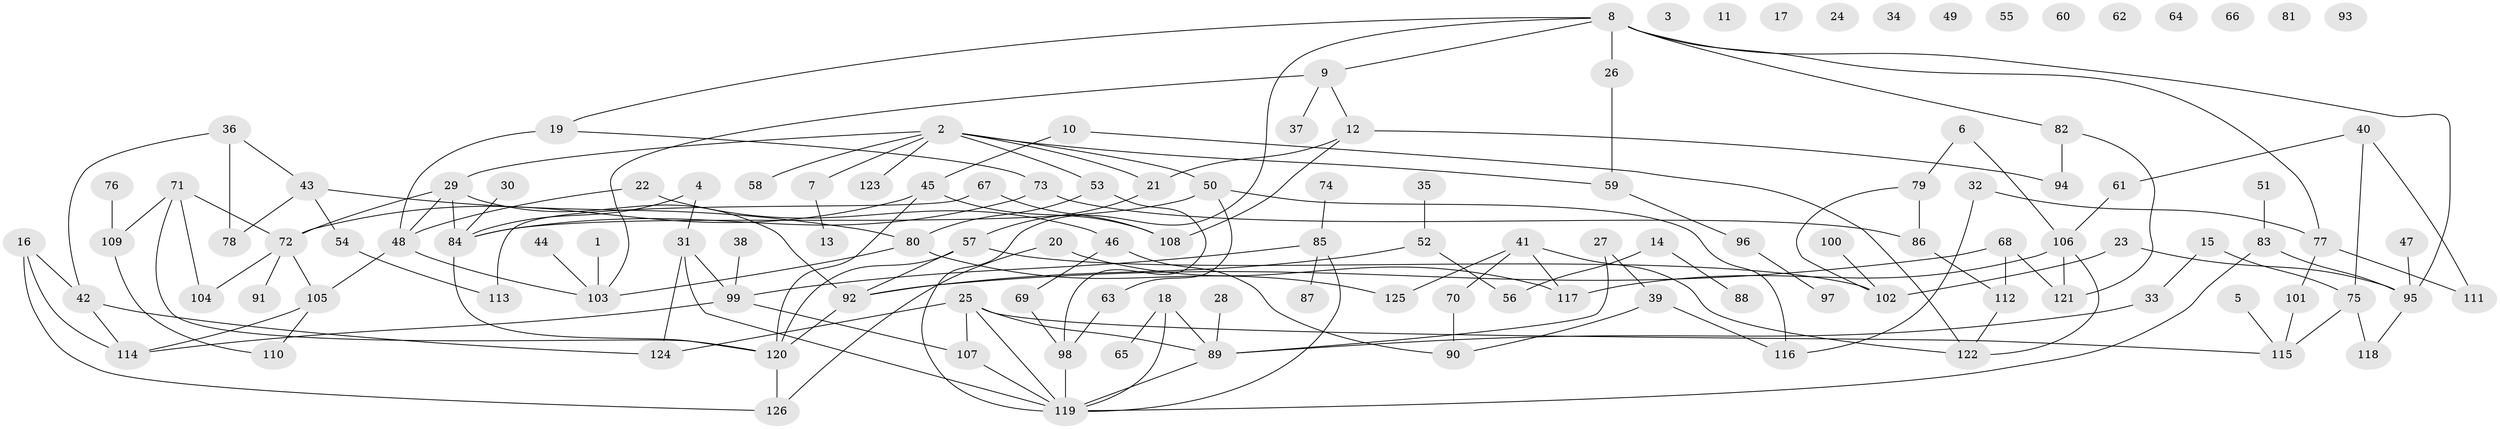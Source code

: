 // Generated by graph-tools (version 1.1) at 2025/25/03/09/25 03:25:22]
// undirected, 126 vertices, 165 edges
graph export_dot {
graph [start="1"]
  node [color=gray90,style=filled];
  1;
  2;
  3;
  4;
  5;
  6;
  7;
  8;
  9;
  10;
  11;
  12;
  13;
  14;
  15;
  16;
  17;
  18;
  19;
  20;
  21;
  22;
  23;
  24;
  25;
  26;
  27;
  28;
  29;
  30;
  31;
  32;
  33;
  34;
  35;
  36;
  37;
  38;
  39;
  40;
  41;
  42;
  43;
  44;
  45;
  46;
  47;
  48;
  49;
  50;
  51;
  52;
  53;
  54;
  55;
  56;
  57;
  58;
  59;
  60;
  61;
  62;
  63;
  64;
  65;
  66;
  67;
  68;
  69;
  70;
  71;
  72;
  73;
  74;
  75;
  76;
  77;
  78;
  79;
  80;
  81;
  82;
  83;
  84;
  85;
  86;
  87;
  88;
  89;
  90;
  91;
  92;
  93;
  94;
  95;
  96;
  97;
  98;
  99;
  100;
  101;
  102;
  103;
  104;
  105;
  106;
  107;
  108;
  109;
  110;
  111;
  112;
  113;
  114;
  115;
  116;
  117;
  118;
  119;
  120;
  121;
  122;
  123;
  124;
  125;
  126;
  1 -- 103;
  2 -- 7;
  2 -- 21;
  2 -- 29;
  2 -- 50;
  2 -- 53;
  2 -- 58;
  2 -- 59;
  2 -- 123;
  4 -- 31;
  4 -- 84;
  5 -- 115;
  6 -- 79;
  6 -- 106;
  7 -- 13;
  8 -- 9;
  8 -- 19;
  8 -- 26;
  8 -- 77;
  8 -- 82;
  8 -- 95;
  8 -- 119;
  9 -- 12;
  9 -- 37;
  9 -- 103;
  10 -- 45;
  10 -- 122;
  12 -- 21;
  12 -- 94;
  12 -- 108;
  14 -- 56;
  14 -- 88;
  15 -- 33;
  15 -- 75;
  16 -- 42;
  16 -- 114;
  16 -- 126;
  18 -- 65;
  18 -- 89;
  18 -- 119;
  19 -- 48;
  19 -- 73;
  20 -- 117;
  20 -- 126;
  21 -- 57;
  22 -- 46;
  22 -- 48;
  23 -- 95;
  23 -- 102;
  25 -- 89;
  25 -- 107;
  25 -- 115;
  25 -- 119;
  25 -- 124;
  26 -- 59;
  27 -- 39;
  27 -- 89;
  28 -- 89;
  29 -- 48;
  29 -- 72;
  29 -- 84;
  29 -- 92;
  30 -- 84;
  31 -- 99;
  31 -- 119;
  31 -- 124;
  32 -- 77;
  32 -- 116;
  33 -- 89;
  35 -- 52;
  36 -- 42;
  36 -- 43;
  36 -- 78;
  38 -- 99;
  39 -- 90;
  39 -- 116;
  40 -- 61;
  40 -- 75;
  40 -- 111;
  41 -- 70;
  41 -- 117;
  41 -- 122;
  41 -- 125;
  42 -- 114;
  42 -- 124;
  43 -- 54;
  43 -- 78;
  43 -- 80;
  44 -- 103;
  45 -- 72;
  45 -- 108;
  45 -- 120;
  46 -- 69;
  46 -- 90;
  47 -- 95;
  48 -- 103;
  48 -- 105;
  50 -- 63;
  50 -- 84;
  50 -- 116;
  51 -- 83;
  52 -- 56;
  52 -- 92;
  53 -- 80;
  53 -- 98;
  54 -- 113;
  57 -- 92;
  57 -- 102;
  57 -- 120;
  59 -- 96;
  61 -- 106;
  63 -- 98;
  67 -- 108;
  67 -- 113;
  68 -- 92;
  68 -- 112;
  68 -- 121;
  69 -- 98;
  70 -- 90;
  71 -- 72;
  71 -- 104;
  71 -- 109;
  71 -- 120;
  72 -- 91;
  72 -- 104;
  72 -- 105;
  73 -- 84;
  73 -- 86;
  74 -- 85;
  75 -- 115;
  75 -- 118;
  76 -- 109;
  77 -- 101;
  77 -- 111;
  79 -- 86;
  79 -- 102;
  80 -- 103;
  80 -- 125;
  82 -- 94;
  82 -- 121;
  83 -- 95;
  83 -- 119;
  84 -- 120;
  85 -- 87;
  85 -- 99;
  85 -- 119;
  86 -- 112;
  89 -- 119;
  92 -- 120;
  95 -- 118;
  96 -- 97;
  98 -- 119;
  99 -- 107;
  99 -- 114;
  100 -- 102;
  101 -- 115;
  105 -- 110;
  105 -- 114;
  106 -- 117;
  106 -- 121;
  106 -- 122;
  107 -- 119;
  109 -- 110;
  112 -- 122;
  120 -- 126;
}
